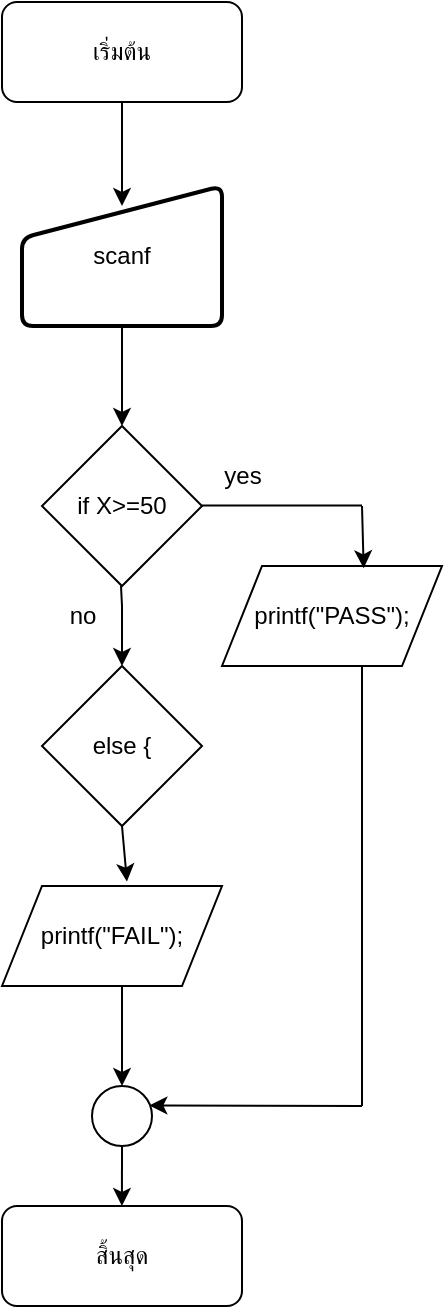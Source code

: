 <mxfile version="21.7.5" type="github">
  <diagram name="Page-1" id="0FFTzKJPAZugB4q5itAU">
    <mxGraphModel dx="989" dy="545" grid="1" gridSize="10" guides="1" tooltips="1" connect="1" arrows="1" fold="1" page="1" pageScale="1" pageWidth="850" pageHeight="1100" math="0" shadow="0">
      <root>
        <mxCell id="0" />
        <mxCell id="1" parent="0" />
        <mxCell id="dRXHwknpCI6WiyVO-Vtq-6" value="เริ่มต้น" style="rounded=1;whiteSpace=wrap;html=1;" vertex="1" parent="1">
          <mxGeometry x="340" y="228" width="120" height="50" as="geometry" />
        </mxCell>
        <mxCell id="dRXHwknpCI6WiyVO-Vtq-7" value="if X&amp;gt;=50" style="rhombus;whiteSpace=wrap;html=1;" vertex="1" parent="1">
          <mxGeometry x="360" y="440" width="80" height="80" as="geometry" />
        </mxCell>
        <mxCell id="dRXHwknpCI6WiyVO-Vtq-8" value="" style="ellipse;whiteSpace=wrap;html=1;aspect=fixed;" vertex="1" parent="1">
          <mxGeometry x="385" y="770" width="30" height="30" as="geometry" />
        </mxCell>
        <mxCell id="dRXHwknpCI6WiyVO-Vtq-18" value="" style="endArrow=classic;html=1;rounded=0;entryX=0.5;entryY=0;entryDx=0;entryDy=0;exitX=0.5;exitY=1;exitDx=0;exitDy=0;" edge="1" parent="1" source="dRXHwknpCI6WiyVO-Vtq-6">
          <mxGeometry width="50" height="50" relative="1" as="geometry">
            <mxPoint x="391" y="278" as="sourcePoint" />
            <mxPoint x="400" y="330" as="targetPoint" />
          </mxGeometry>
        </mxCell>
        <mxCell id="dRXHwknpCI6WiyVO-Vtq-19" value="" style="endArrow=classic;html=1;rounded=0;exitX=0.5;exitY=1;exitDx=0;exitDy=0;" edge="1" parent="1">
          <mxGeometry width="50" height="50" relative="1" as="geometry">
            <mxPoint x="399.76" y="390" as="sourcePoint" />
            <mxPoint x="400" y="390" as="targetPoint" />
          </mxGeometry>
        </mxCell>
        <mxCell id="dRXHwknpCI6WiyVO-Vtq-21" value="" style="endArrow=classic;html=1;rounded=0;entryX=0.5;entryY=0;entryDx=0;entryDy=0;" edge="1" parent="1" target="dRXHwknpCI6WiyVO-Vtq-7">
          <mxGeometry width="50" height="50" relative="1" as="geometry">
            <mxPoint x="400" y="390" as="sourcePoint" />
            <mxPoint x="450" y="340" as="targetPoint" />
          </mxGeometry>
        </mxCell>
        <mxCell id="dRXHwknpCI6WiyVO-Vtq-22" value="printf(&quot;PASS&quot;);" style="shape=parallelogram;perimeter=parallelogramPerimeter;whiteSpace=wrap;html=1;fixedSize=1;" vertex="1" parent="1">
          <mxGeometry x="450" y="510" width="110" height="50" as="geometry" />
        </mxCell>
        <mxCell id="dRXHwknpCI6WiyVO-Vtq-25" value="" style="endArrow=none;html=1;rounded=0;" edge="1" parent="1">
          <mxGeometry width="50" height="50" relative="1" as="geometry">
            <mxPoint x="440" y="479.76" as="sourcePoint" />
            <mxPoint x="520" y="479.76" as="targetPoint" />
          </mxGeometry>
        </mxCell>
        <mxCell id="dRXHwknpCI6WiyVO-Vtq-26" value="" style="endArrow=classic;html=1;rounded=0;entryX=0.644;entryY=0.023;entryDx=0;entryDy=0;entryPerimeter=0;" edge="1" parent="1" target="dRXHwknpCI6WiyVO-Vtq-22">
          <mxGeometry width="50" height="50" relative="1" as="geometry">
            <mxPoint x="520" y="480" as="sourcePoint" />
            <mxPoint x="570" y="430" as="targetPoint" />
          </mxGeometry>
        </mxCell>
        <mxCell id="dRXHwknpCI6WiyVO-Vtq-27" value="printf(&quot;FAIL&quot;);" style="shape=parallelogram;perimeter=parallelogramPerimeter;whiteSpace=wrap;html=1;fixedSize=1;" vertex="1" parent="1">
          <mxGeometry x="340" y="670" width="110" height="50" as="geometry" />
        </mxCell>
        <mxCell id="dRXHwknpCI6WiyVO-Vtq-29" value="" style="endArrow=classic;html=1;rounded=0;entryX=0.5;entryY=0;entryDx=0;entryDy=0;" edge="1" parent="1" target="dRXHwknpCI6WiyVO-Vtq-32">
          <mxGeometry width="50" height="50" relative="1" as="geometry">
            <mxPoint x="399.5" y="520" as="sourcePoint" />
            <mxPoint x="400.5" y="551" as="targetPoint" />
            <Array as="points">
              <mxPoint x="400" y="530" />
            </Array>
          </mxGeometry>
        </mxCell>
        <mxCell id="dRXHwknpCI6WiyVO-Vtq-30" value="yes" style="text;html=1;align=center;verticalAlign=middle;resizable=0;points=[];autosize=1;strokeColor=none;fillColor=none;" vertex="1" parent="1">
          <mxGeometry x="440" y="450" width="40" height="30" as="geometry" />
        </mxCell>
        <mxCell id="dRXHwknpCI6WiyVO-Vtq-32" value="else {" style="rhombus;whiteSpace=wrap;html=1;" vertex="1" parent="1">
          <mxGeometry x="360" y="560" width="80" height="80" as="geometry" />
        </mxCell>
        <mxCell id="dRXHwknpCI6WiyVO-Vtq-33" value="" style="endArrow=classic;html=1;rounded=0;entryX=0.568;entryY=-0.044;entryDx=0;entryDy=0;entryPerimeter=0;" edge="1" parent="1" target="dRXHwknpCI6WiyVO-Vtq-27">
          <mxGeometry width="50" height="50" relative="1" as="geometry">
            <mxPoint x="400" y="640" as="sourcePoint" />
            <mxPoint x="450" y="590" as="targetPoint" />
            <Array as="points" />
          </mxGeometry>
        </mxCell>
        <mxCell id="dRXHwknpCI6WiyVO-Vtq-36" value="" style="endArrow=classic;html=1;rounded=0;entryX=0.5;entryY=0;entryDx=0;entryDy=0;" edge="1" parent="1" target="dRXHwknpCI6WiyVO-Vtq-8">
          <mxGeometry width="50" height="50" relative="1" as="geometry">
            <mxPoint x="400" y="720" as="sourcePoint" />
            <mxPoint x="450" y="670" as="targetPoint" />
          </mxGeometry>
        </mxCell>
        <mxCell id="dRXHwknpCI6WiyVO-Vtq-38" value="" style="endArrow=classic;html=1;rounded=0;entryX=0.444;entryY=0;entryDx=0;entryDy=0;entryPerimeter=0;" edge="1" parent="1">
          <mxGeometry width="50" height="50" relative="1" as="geometry">
            <mxPoint x="400" y="800" as="sourcePoint" />
            <mxPoint x="399.96" y="830" as="targetPoint" />
          </mxGeometry>
        </mxCell>
        <mxCell id="dRXHwknpCI6WiyVO-Vtq-39" value="no" style="text;html=1;align=center;verticalAlign=middle;resizable=0;points=[];autosize=1;strokeColor=none;fillColor=none;" vertex="1" parent="1">
          <mxGeometry x="360" y="520" width="40" height="30" as="geometry" />
        </mxCell>
        <mxCell id="dRXHwknpCI6WiyVO-Vtq-40" value="" style="endArrow=none;html=1;rounded=0;" edge="1" parent="1">
          <mxGeometry width="50" height="50" relative="1" as="geometry">
            <mxPoint x="520" y="780" as="sourcePoint" />
            <mxPoint x="520" y="560" as="targetPoint" />
          </mxGeometry>
        </mxCell>
        <mxCell id="dRXHwknpCI6WiyVO-Vtq-42" value="" style="endArrow=classic;html=1;rounded=0;entryX=0.956;entryY=0.324;entryDx=0;entryDy=0;entryPerimeter=0;" edge="1" parent="1" target="dRXHwknpCI6WiyVO-Vtq-8">
          <mxGeometry width="50" height="50" relative="1" as="geometry">
            <mxPoint x="520" y="780" as="sourcePoint" />
            <mxPoint x="450" y="780" as="targetPoint" />
          </mxGeometry>
        </mxCell>
        <mxCell id="dRXHwknpCI6WiyVO-Vtq-43" value="สิ้นสุด" style="rounded=1;whiteSpace=wrap;html=1;" vertex="1" parent="1">
          <mxGeometry x="340" y="830" width="120" height="50" as="geometry" />
        </mxCell>
        <mxCell id="dRXHwknpCI6WiyVO-Vtq-44" value="scanf" style="html=1;strokeWidth=2;shape=manualInput;whiteSpace=wrap;rounded=1;size=26;arcSize=11;" vertex="1" parent="1">
          <mxGeometry x="350" y="320" width="100" height="70" as="geometry" />
        </mxCell>
      </root>
    </mxGraphModel>
  </diagram>
</mxfile>
